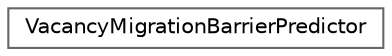 digraph "Graphical Class Hierarchy"
{
 // LATEX_PDF_SIZE
  bgcolor="transparent";
  edge [fontname=Helvetica,fontsize=10,labelfontname=Helvetica,labelfontsize=10];
  node [fontname=Helvetica,fontsize=10,shape=box,height=0.2,width=0.4];
  rankdir="LR";
  Node0 [id="Node000000",label="VacancyMigrationBarrierPredictor",height=0.2,width=0.4,color="grey40", fillcolor="white", style="filled",URL="$classVacancyMigrationBarrierPredictor.html",tooltip=" "];
}
